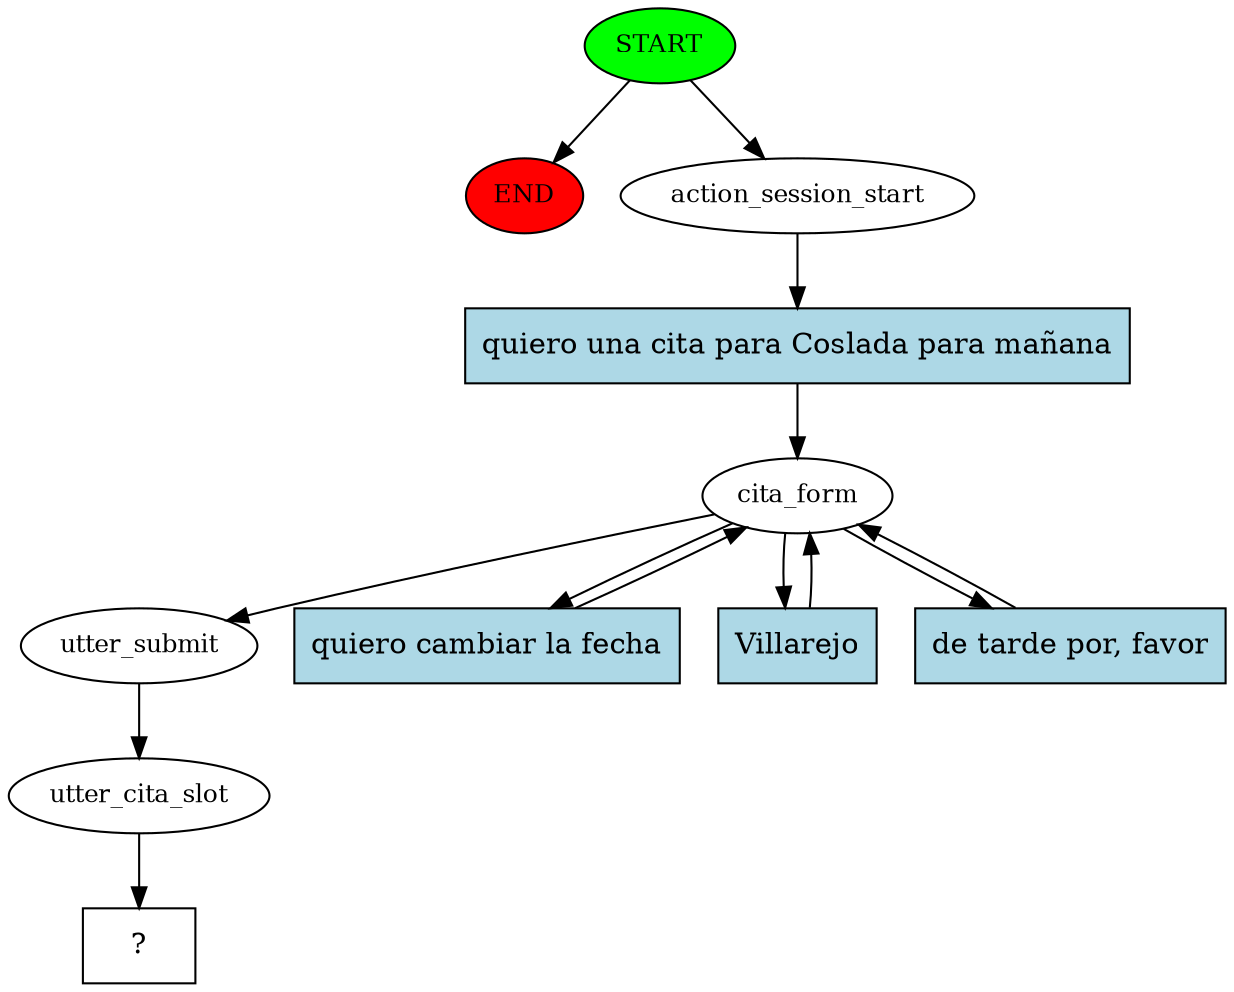 digraph  {
0 [class="start active", fillcolor=green, fontsize=12, label=START, style=filled];
"-1" [class=end, fillcolor=red, fontsize=12, label=END, style=filled];
1 [class=active, fontsize=12, label=action_session_start];
2 [class=active, fontsize=12, label=cita_form];
9 [class=active, fontsize=12, label=utter_submit];
10 [class=active, fontsize=12, label=utter_cita_slot];
11 [class="intent dashed active", label="  ?  ", shape=rect];
12 [class="intent active", fillcolor=lightblue, label="quiero una cita para Coslada para mañana", shape=rect, style=filled];
13 [class="intent active", fillcolor=lightblue, label="quiero cambiar la fecha", shape=rect, style=filled];
14 [class="intent active", fillcolor=lightblue, label=Villarejo, shape=rect, style=filled];
15 [class="intent active", fillcolor=lightblue, label="de tarde por, favor", shape=rect, style=filled];
0 -> "-1"  [class="", key=NONE, label=""];
0 -> 1  [class=active, key=NONE, label=""];
1 -> 12  [class=active, key=0];
2 -> 9  [class=active, key=NONE, label=""];
2 -> 13  [class=active, key=0];
2 -> 14  [class=active, key=0];
2 -> 15  [class=active, key=0];
9 -> 10  [class=active, key=NONE, label=""];
10 -> 11  [class=active, key=NONE, label=""];
12 -> 2  [class=active, key=0];
13 -> 2  [class=active, key=0];
14 -> 2  [class=active, key=0];
15 -> 2  [class=active, key=0];
}
